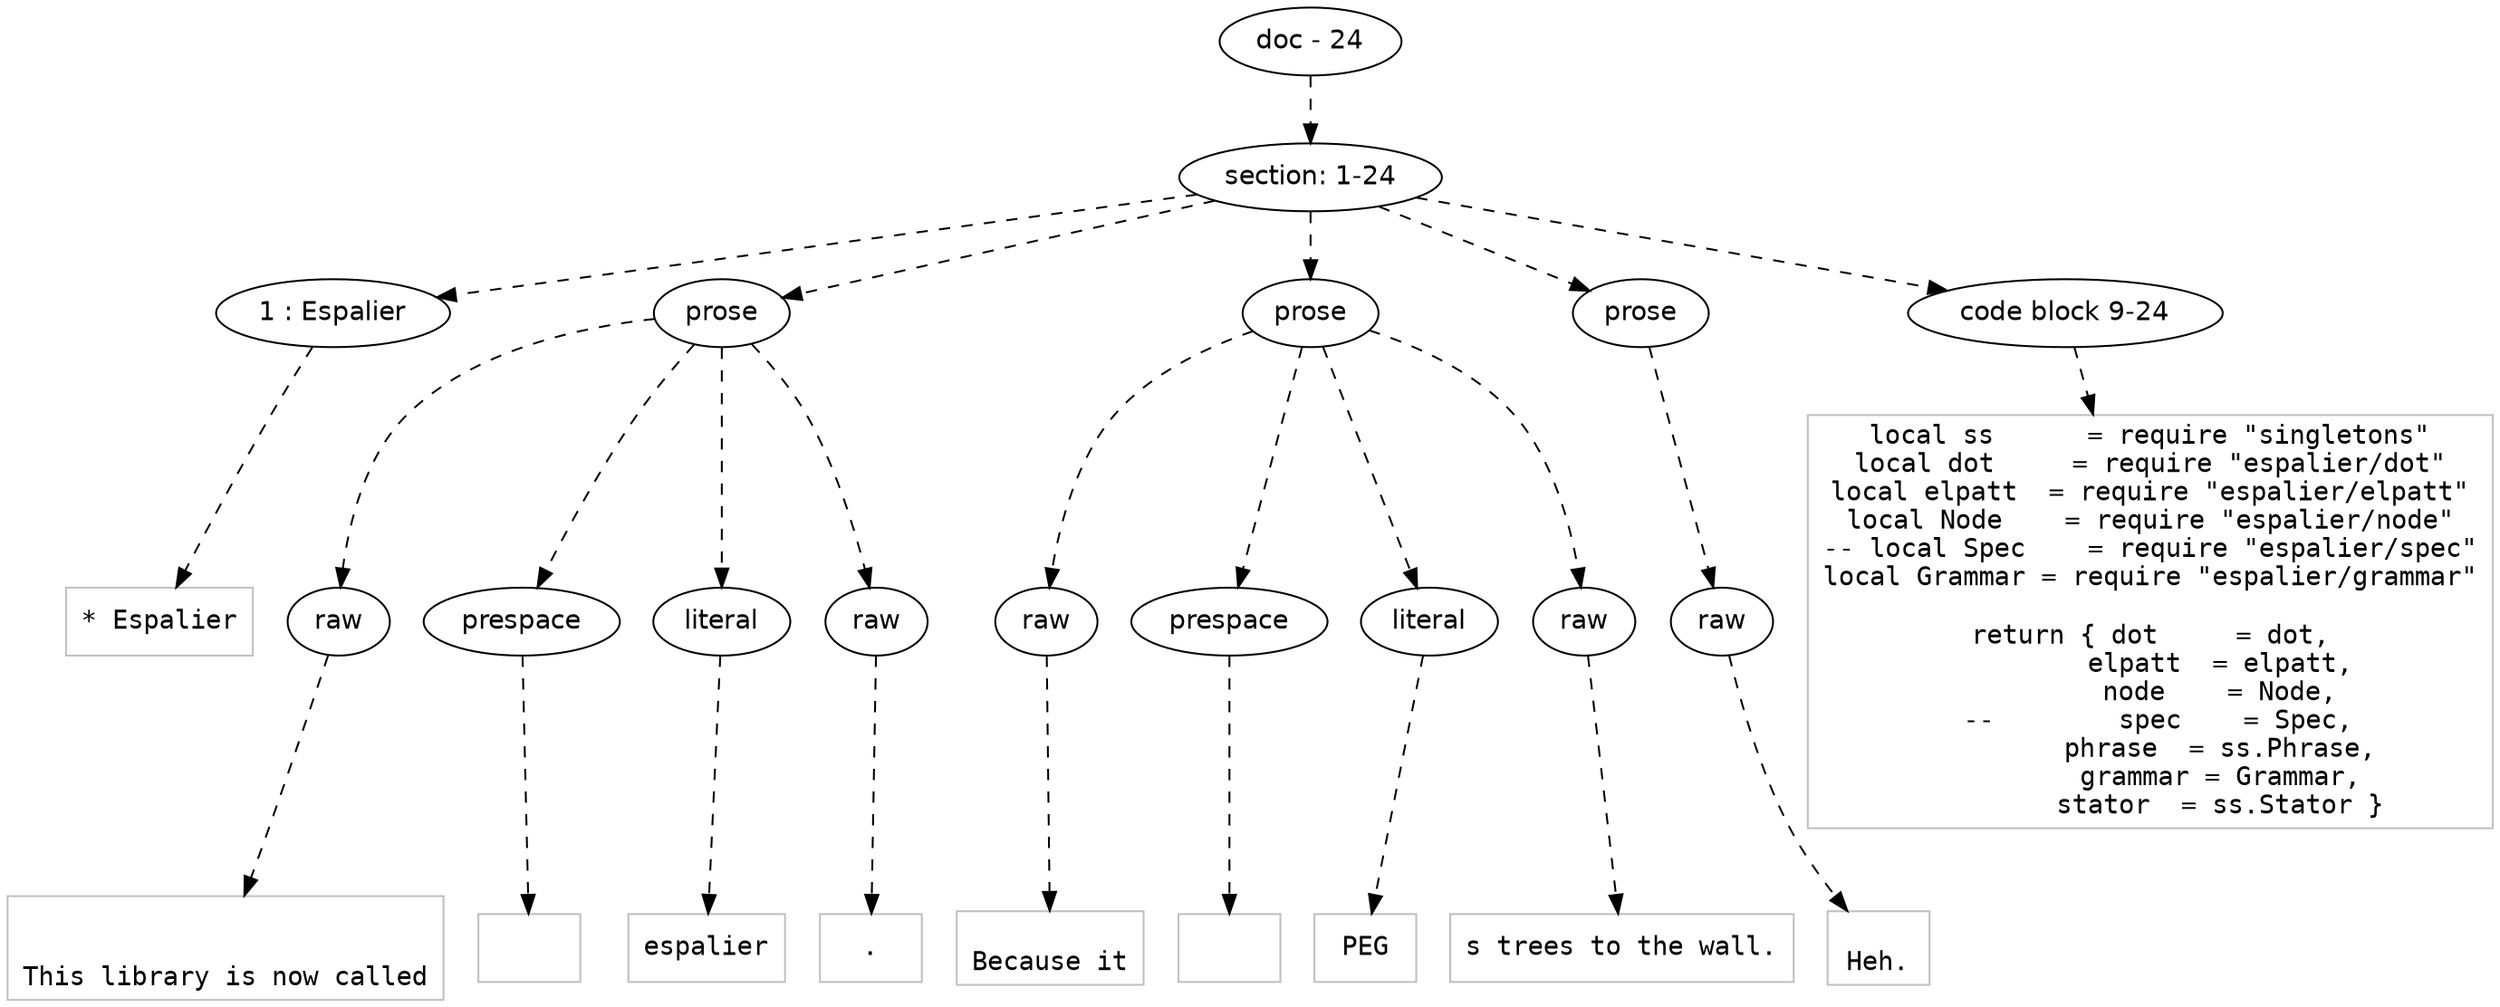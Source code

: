 digraph lpegNode {

node [fontname=Helvetica]
edge [style=dashed]

doc_0 [label="doc - 24"]


doc_0 -> { section_1}
{rank=same; section_1}

section_1 [label="section: 1-24"]


// END RANK doc_0

section_1 -> { header_2 prose_3 prose_4 prose_5 codeblock_6}
{rank=same; header_2 prose_3 prose_4 prose_5 codeblock_6}

header_2 [label="1 : Espalier"]

prose_3 [label="prose"]

prose_4 [label="prose"]

prose_5 [label="prose"]

codeblock_6 [label="code block 9-24"]


// END RANK section_1

header_2 -> leaf_7
leaf_7  [color=Gray,shape=rectangle,fontname=Inconsolata,label="* Espalier"]
// END RANK header_2

prose_3 -> { raw_8 prespace_9 literal_10 raw_11}
{rank=same; raw_8 prespace_9 literal_10 raw_11}

raw_8 [label="raw"]

prespace_9 [label="prespace"]

literal_10 [label="literal"]

raw_11 [label="raw"]


// END RANK prose_3

raw_8 -> leaf_12
leaf_12  [color=Gray,shape=rectangle,fontname=Inconsolata,label="

This library is now called"]
// END RANK raw_8

prespace_9 -> leaf_13
leaf_13  [color=Gray,shape=rectangle,fontname=Inconsolata,label=" "]
// END RANK prespace_9

literal_10 -> leaf_14
leaf_14  [color=Gray,shape=rectangle,fontname=Inconsolata,label="espalier"]
// END RANK literal_10

raw_11 -> leaf_15
leaf_15  [color=Gray,shape=rectangle,fontname=Inconsolata,label=".
"]
// END RANK raw_11

prose_4 -> { raw_16 prespace_17 literal_18 raw_19}
{rank=same; raw_16 prespace_17 literal_18 raw_19}

raw_16 [label="raw"]

prespace_17 [label="prespace"]

literal_18 [label="literal"]

raw_19 [label="raw"]


// END RANK prose_4

raw_16 -> leaf_20
leaf_20  [color=Gray,shape=rectangle,fontname=Inconsolata,label="
Because it"]
// END RANK raw_16

prespace_17 -> leaf_21
leaf_21  [color=Gray,shape=rectangle,fontname=Inconsolata,label=" "]
// END RANK prespace_17

literal_18 -> leaf_22
leaf_22  [color=Gray,shape=rectangle,fontname=Inconsolata,label="PEG"]
// END RANK literal_18

raw_19 -> leaf_23
leaf_23  [color=Gray,shape=rectangle,fontname=Inconsolata,label="s trees to the wall.
"]
// END RANK raw_19

prose_5 -> { raw_24}
{rank=same; raw_24}

raw_24 [label="raw"]


// END RANK prose_5

raw_24 -> leaf_25
leaf_25  [color=Gray,shape=rectangle,fontname=Inconsolata,label="
Heh.
"]
// END RANK raw_24

codeblock_6 -> leaf_26
leaf_26  [color=Gray,shape=rectangle,fontname=Inconsolata,label="local ss      = require \"singletons\"
local dot     = require \"espalier/dot\"
local elpatt  = require \"espalier/elpatt\"
local Node    = require \"espalier/node\"
-- local Spec    = require \"espalier/spec\"
local Grammar = require \"espalier/grammar\"

return { dot     = dot,
         elpatt  = elpatt,
         node    = Node,
 --        spec    = Spec,
         phrase  = ss.Phrase,
         grammar = Grammar,
         stator  = ss.Stator }"]
// END RANK codeblock_6


}
